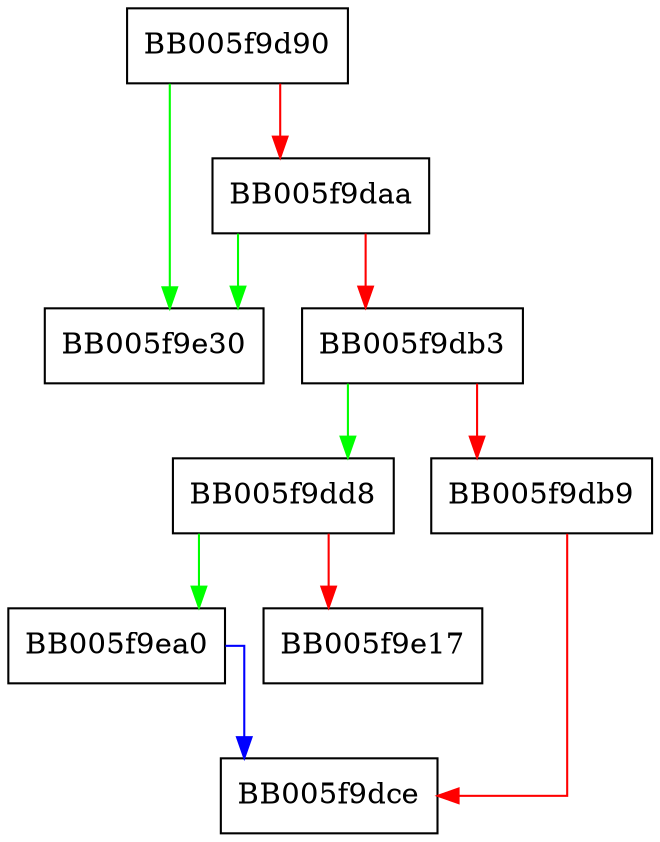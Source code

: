 digraph OSSL_PARAM_get_utf8_string_ptr {
  node [shape="box"];
  graph [splines=ortho];
  BB005f9d90 -> BB005f9e30 [color="green"];
  BB005f9d90 -> BB005f9daa [color="red"];
  BB005f9daa -> BB005f9e30 [color="green"];
  BB005f9daa -> BB005f9db3 [color="red"];
  BB005f9db3 -> BB005f9dd8 [color="green"];
  BB005f9db3 -> BB005f9db9 [color="red"];
  BB005f9db9 -> BB005f9dce [color="red"];
  BB005f9dd8 -> BB005f9ea0 [color="green"];
  BB005f9dd8 -> BB005f9e17 [color="red"];
  BB005f9ea0 -> BB005f9dce [color="blue"];
}